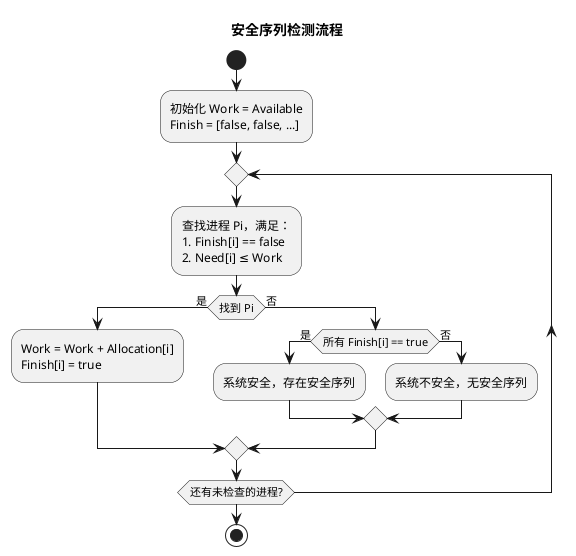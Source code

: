 @startuml
title 安全序列检测流程

skinparam backgroundColor transparent

start
:初始化 Work = Available\nFinish = [false, false, ...];
repeat
  :查找进程 Pi，满足：\n1. Finish[i] == false\n2. Need[i] ≤ Work;
  if (找到 Pi) then (是)
    :Work = Work + Allocation[i]\nFinish[i] = true;
  else (否)
    if (所有 Finish[i] == true) then (是)
      :系统安全，存在安全序列;
    else (否)
      :系统不安全，无安全序列;
    endif
  endif
repeat while (还有未检查的进程?)
stop
@enduml
